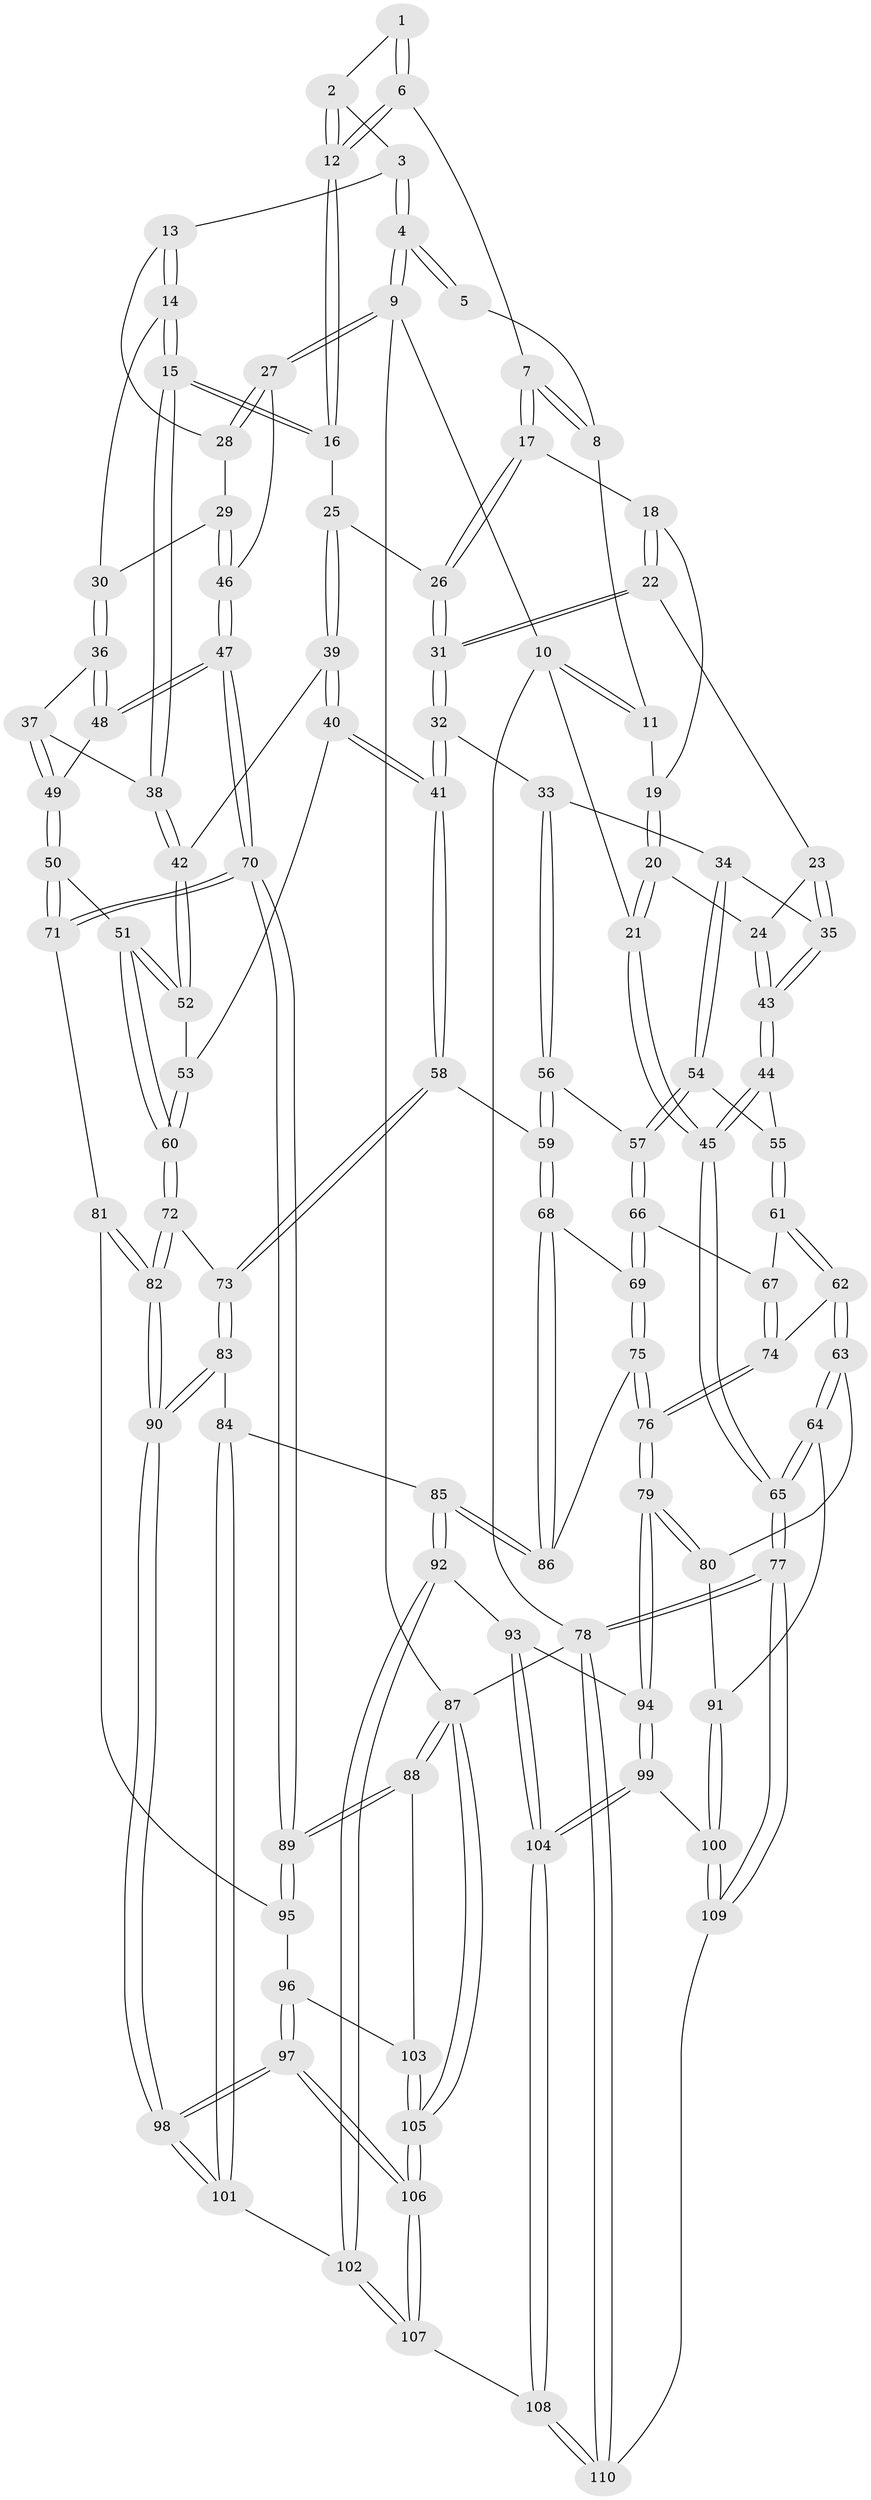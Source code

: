 // Generated by graph-tools (version 1.1) at 2025/59/03/09/25 04:59:43]
// undirected, 110 vertices, 272 edges
graph export_dot {
graph [start="1"]
  node [color=gray90,style=filled];
  1 [pos="+0.6872464696003565+0"];
  2 [pos="+0.8395382987600764+0.08209987169235117"];
  3 [pos="+0.9416662103069287+0.023309468534135416"];
  4 [pos="+1+0"];
  5 [pos="+0.6575104343206947+0"];
  6 [pos="+0.6797015231904606+0.16298974696707813"];
  7 [pos="+0.4765363155798882+0.11920534342891703"];
  8 [pos="+0.4134075872506872+0"];
  9 [pos="+1+0"];
  10 [pos="+0+0"];
  11 [pos="+0.11180951740822029+0"];
  12 [pos="+0.7185997730888509+0.21530922150287216"];
  13 [pos="+0.8926261837780654+0.22051110045288333"];
  14 [pos="+0.8166551916058811+0.25598040830857927"];
  15 [pos="+0.7324261860442739+0.24603611772846254"];
  16 [pos="+0.7211641861779421+0.2254848954911452"];
  17 [pos="+0.444195295774151+0.18532676126862435"];
  18 [pos="+0.20854757215469308+0.12320770507266823"];
  19 [pos="+0.1874423880004987+0.08207864790682845"];
  20 [pos="+0.030049624211365526+0.29420868243290504"];
  21 [pos="+0+0.21029345312457245"];
  22 [pos="+0.22649322025948898+0.22793323849063532"];
  23 [pos="+0.18006705541448623+0.2761247815601412"];
  24 [pos="+0.053063602432195614+0.309119103634537"];
  25 [pos="+0.47478762682775216+0.28651197716483506"];
  26 [pos="+0.43651017354005706+0.2487018058477396"];
  27 [pos="+1+0"];
  28 [pos="+0.9222489541768022+0.22679677201364512"];
  29 [pos="+1+0.32109270868322565"];
  30 [pos="+0.8563867392742357+0.3018843137524851"];
  31 [pos="+0.3333532841182767+0.3012843646860643"];
  32 [pos="+0.31129954140830796+0.39296407307296893"];
  33 [pos="+0.2988282983655767+0.402039130140521"];
  34 [pos="+0.2807224214150674+0.3996061205197194"];
  35 [pos="+0.20239410349004122+0.3836419553436796"];
  36 [pos="+0.8937425447364438+0.3792533889276113"];
  37 [pos="+0.8185889804589761+0.41466068659766864"];
  38 [pos="+0.7234887671743445+0.27878677358364706"];
  39 [pos="+0.48097406097555573+0.30107007356635657"];
  40 [pos="+0.5059716914812581+0.4659480913043228"];
  41 [pos="+0.48014339258131067+0.487966505295282"];
  42 [pos="+0.6790792502339141+0.35410877974372496"];
  43 [pos="+0.10650134457825379+0.4322200821147722"];
  44 [pos="+0.10038537754253243+0.46524036340606284"];
  45 [pos="+0+0.5822568327455763"];
  46 [pos="+1+0.4237594165859689"];
  47 [pos="+1+0.47601993723218733"];
  48 [pos="+1+0.4499068575189593"];
  49 [pos="+0.8053037827525805+0.5025283113592424"];
  50 [pos="+0.7703674095596315+0.53600315746554"];
  51 [pos="+0.7637571469941035+0.5351174743222024"];
  52 [pos="+0.6539940895486631+0.43222992401258037"];
  53 [pos="+0.5799496563552378+0.46074690419958797"];
  54 [pos="+0.1631285696138561+0.48201356116270927"];
  55 [pos="+0.10559182826568408+0.47109209372051314"];
  56 [pos="+0.27632276586382265+0.4860311331132846"];
  57 [pos="+0.25453621125150344+0.5093502084980731"];
  58 [pos="+0.4657041188853259+0.5293405960089818"];
  59 [pos="+0.41417831371899083+0.5701885686380457"];
  60 [pos="+0.6432805766628982+0.6491630577781788"];
  61 [pos="+0.12554151871666225+0.5398333190898793"];
  62 [pos="+0.127631493457035+0.5837864847045492"];
  63 [pos="+0.09874083082525137+0.6447559125182284"];
  64 [pos="+0+0.6679593287164542"];
  65 [pos="+0+0.6602724211807345"];
  66 [pos="+0.2505019073865855+0.5435808209111302"];
  67 [pos="+0.2399185820284358+0.5538978464699088"];
  68 [pos="+0.4098027185861021+0.576931052339249"];
  69 [pos="+0.3096934473001468+0.5973192088845489"];
  70 [pos="+1+0.6772908656617351"];
  71 [pos="+0.8186572220276279+0.5996584709919706"];
  72 [pos="+0.6389988473269472+0.6575843406511164"];
  73 [pos="+0.560681174329785+0.6533882962474536"];
  74 [pos="+0.21579239932562586+0.5959976039558925"];
  75 [pos="+0.24992327007829498+0.7111051919069749"];
  76 [pos="+0.2389373619311337+0.7189524059121496"];
  77 [pos="+0+1"];
  78 [pos="+0+1"];
  79 [pos="+0.23185837810014703+0.7296957616481782"];
  80 [pos="+0.15651904089619248+0.6979675905704064"];
  81 [pos="+0.7790995413316589+0.7462096714783256"];
  82 [pos="+0.6953128948879347+0.7699928031832076"];
  83 [pos="+0.5012476165192798+0.7236238360774391"];
  84 [pos="+0.47097417356987686+0.754107509385631"];
  85 [pos="+0.4517511046611574+0.7494872972701665"];
  86 [pos="+0.40216580959512527+0.6753884382415012"];
  87 [pos="+1+1"];
  88 [pos="+1+0.7829913805203423"];
  89 [pos="+1+0.7242671325427373"];
  90 [pos="+0.6938727569330152+0.7729003916335037"];
  91 [pos="+0.052938040542833485+0.7845138116316774"];
  92 [pos="+0.33649043408622575+0.8299789932617485"];
  93 [pos="+0.27834869083126895+0.8111920175924451"];
  94 [pos="+0.23850190195988874+0.7799699184393869"];
  95 [pos="+0.8076461196366473+0.757483823838486"];
  96 [pos="+0.8381487415546246+0.8473399036976931"];
  97 [pos="+0.6426419925899057+0.9201931199942381"];
  98 [pos="+0.6365417759681687+0.903792575189066"];
  99 [pos="+0.15308529278648764+0.8481877732964086"];
  100 [pos="+0.11008976763215317+0.8564698956940727"];
  101 [pos="+0.549598993095398+0.8664233116930954"];
  102 [pos="+0.38916406484704524+0.9314582264030202"];
  103 [pos="+0.8560533890355017+0.8678208177293157"];
  104 [pos="+0.23646771026212812+1"];
  105 [pos="+0.7372609454780258+1"];
  106 [pos="+0.7224849396269445+1"];
  107 [pos="+0.31376992834443285+1"];
  108 [pos="+0.2655608597419421+1"];
  109 [pos="+0.07486486201182867+0.9033130712571652"];
  110 [pos="+0.25137856129787417+1"];
  1 -- 2;
  1 -- 6;
  1 -- 6;
  2 -- 3;
  2 -- 12;
  2 -- 12;
  3 -- 4;
  3 -- 4;
  3 -- 13;
  4 -- 5;
  4 -- 5;
  4 -- 9;
  4 -- 9;
  5 -- 8;
  6 -- 7;
  6 -- 12;
  6 -- 12;
  7 -- 8;
  7 -- 8;
  7 -- 17;
  7 -- 17;
  8 -- 11;
  9 -- 10;
  9 -- 27;
  9 -- 27;
  9 -- 87;
  10 -- 11;
  10 -- 11;
  10 -- 21;
  10 -- 78;
  11 -- 19;
  12 -- 16;
  12 -- 16;
  13 -- 14;
  13 -- 14;
  13 -- 28;
  14 -- 15;
  14 -- 15;
  14 -- 30;
  15 -- 16;
  15 -- 16;
  15 -- 38;
  15 -- 38;
  16 -- 25;
  17 -- 18;
  17 -- 26;
  17 -- 26;
  18 -- 19;
  18 -- 22;
  18 -- 22;
  19 -- 20;
  19 -- 20;
  20 -- 21;
  20 -- 21;
  20 -- 24;
  21 -- 45;
  21 -- 45;
  22 -- 23;
  22 -- 31;
  22 -- 31;
  23 -- 24;
  23 -- 35;
  23 -- 35;
  24 -- 43;
  24 -- 43;
  25 -- 26;
  25 -- 39;
  25 -- 39;
  26 -- 31;
  26 -- 31;
  27 -- 28;
  27 -- 28;
  27 -- 46;
  28 -- 29;
  29 -- 30;
  29 -- 46;
  29 -- 46;
  30 -- 36;
  30 -- 36;
  31 -- 32;
  31 -- 32;
  32 -- 33;
  32 -- 41;
  32 -- 41;
  33 -- 34;
  33 -- 56;
  33 -- 56;
  34 -- 35;
  34 -- 54;
  34 -- 54;
  35 -- 43;
  35 -- 43;
  36 -- 37;
  36 -- 48;
  36 -- 48;
  37 -- 38;
  37 -- 49;
  37 -- 49;
  38 -- 42;
  38 -- 42;
  39 -- 40;
  39 -- 40;
  39 -- 42;
  40 -- 41;
  40 -- 41;
  40 -- 53;
  41 -- 58;
  41 -- 58;
  42 -- 52;
  42 -- 52;
  43 -- 44;
  43 -- 44;
  44 -- 45;
  44 -- 45;
  44 -- 55;
  45 -- 65;
  45 -- 65;
  46 -- 47;
  46 -- 47;
  47 -- 48;
  47 -- 48;
  47 -- 70;
  47 -- 70;
  48 -- 49;
  49 -- 50;
  49 -- 50;
  50 -- 51;
  50 -- 71;
  50 -- 71;
  51 -- 52;
  51 -- 52;
  51 -- 60;
  51 -- 60;
  52 -- 53;
  53 -- 60;
  53 -- 60;
  54 -- 55;
  54 -- 57;
  54 -- 57;
  55 -- 61;
  55 -- 61;
  56 -- 57;
  56 -- 59;
  56 -- 59;
  57 -- 66;
  57 -- 66;
  58 -- 59;
  58 -- 73;
  58 -- 73;
  59 -- 68;
  59 -- 68;
  60 -- 72;
  60 -- 72;
  61 -- 62;
  61 -- 62;
  61 -- 67;
  62 -- 63;
  62 -- 63;
  62 -- 74;
  63 -- 64;
  63 -- 64;
  63 -- 80;
  64 -- 65;
  64 -- 65;
  64 -- 91;
  65 -- 77;
  65 -- 77;
  66 -- 67;
  66 -- 69;
  66 -- 69;
  67 -- 74;
  67 -- 74;
  68 -- 69;
  68 -- 86;
  68 -- 86;
  69 -- 75;
  69 -- 75;
  70 -- 71;
  70 -- 71;
  70 -- 89;
  70 -- 89;
  71 -- 81;
  72 -- 73;
  72 -- 82;
  72 -- 82;
  73 -- 83;
  73 -- 83;
  74 -- 76;
  74 -- 76;
  75 -- 76;
  75 -- 76;
  75 -- 86;
  76 -- 79;
  76 -- 79;
  77 -- 78;
  77 -- 78;
  77 -- 109;
  77 -- 109;
  78 -- 87;
  78 -- 110;
  78 -- 110;
  79 -- 80;
  79 -- 80;
  79 -- 94;
  79 -- 94;
  80 -- 91;
  81 -- 82;
  81 -- 82;
  81 -- 95;
  82 -- 90;
  82 -- 90;
  83 -- 84;
  83 -- 90;
  83 -- 90;
  84 -- 85;
  84 -- 101;
  84 -- 101;
  85 -- 86;
  85 -- 86;
  85 -- 92;
  85 -- 92;
  87 -- 88;
  87 -- 88;
  87 -- 105;
  87 -- 105;
  88 -- 89;
  88 -- 89;
  88 -- 103;
  89 -- 95;
  89 -- 95;
  90 -- 98;
  90 -- 98;
  91 -- 100;
  91 -- 100;
  92 -- 93;
  92 -- 102;
  92 -- 102;
  93 -- 94;
  93 -- 104;
  93 -- 104;
  94 -- 99;
  94 -- 99;
  95 -- 96;
  96 -- 97;
  96 -- 97;
  96 -- 103;
  97 -- 98;
  97 -- 98;
  97 -- 106;
  97 -- 106;
  98 -- 101;
  98 -- 101;
  99 -- 100;
  99 -- 104;
  99 -- 104;
  100 -- 109;
  100 -- 109;
  101 -- 102;
  102 -- 107;
  102 -- 107;
  103 -- 105;
  103 -- 105;
  104 -- 108;
  104 -- 108;
  105 -- 106;
  105 -- 106;
  106 -- 107;
  106 -- 107;
  107 -- 108;
  108 -- 110;
  108 -- 110;
  109 -- 110;
}
